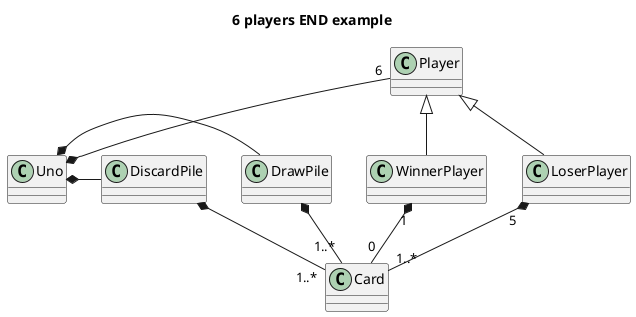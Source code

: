 ﻿@startuml

title 6 players END example

Uno *-right- DrawPile
Uno *-right- DiscardPile
Uno *-left- "6" Player

Player <|-- WinnerPlayer
Player <|-- LoserPlayer

WinnerPlayer "1" *-- "0" Card
LoserPlayer "5" *-- "1..*" Card

DrawPile *-- "1..*" Card
DiscardPile *-- "1..*" Card
 
@enduml